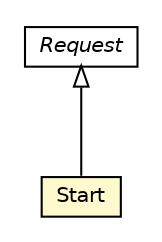#!/usr/local/bin/dot
#
# Class diagram 
# Generated by UMLGraph version 5.1 (http://www.umlgraph.org/)
#

digraph G {
	edge [fontname="Helvetica",fontsize=10,labelfontname="Helvetica",labelfontsize=10];
	node [fontname="Helvetica",fontsize=10,shape=plaintext];
	nodesep=0.25;
	ranksep=0.5;
	// edu.proz.checkers.infrastructure.Start
	c759 [label=<<table title="edu.proz.checkers.infrastructure.Start" border="0" cellborder="1" cellspacing="0" cellpadding="2" port="p" bgcolor="lemonChiffon" href="./Start.html">
		<tr><td><table border="0" cellspacing="0" cellpadding="1">
<tr><td align="center" balign="center"> Start </td></tr>
		</table></td></tr>
		</table>>, fontname="Helvetica", fontcolor="black", fontsize=10.0];
	// edu.proz.checkers.infrastructure.Request
	c773 [label=<<table title="edu.proz.checkers.infrastructure.Request" border="0" cellborder="1" cellspacing="0" cellpadding="2" port="p" href="./Request.html">
		<tr><td><table border="0" cellspacing="0" cellpadding="1">
<tr><td align="center" balign="center"><font face="Helvetica-Oblique"> Request </font></td></tr>
		</table></td></tr>
		</table>>, fontname="Helvetica", fontcolor="black", fontsize=10.0];
	//edu.proz.checkers.infrastructure.Start extends edu.proz.checkers.infrastructure.Request
	c773:p -> c759:p [dir=back,arrowtail=empty];
}

